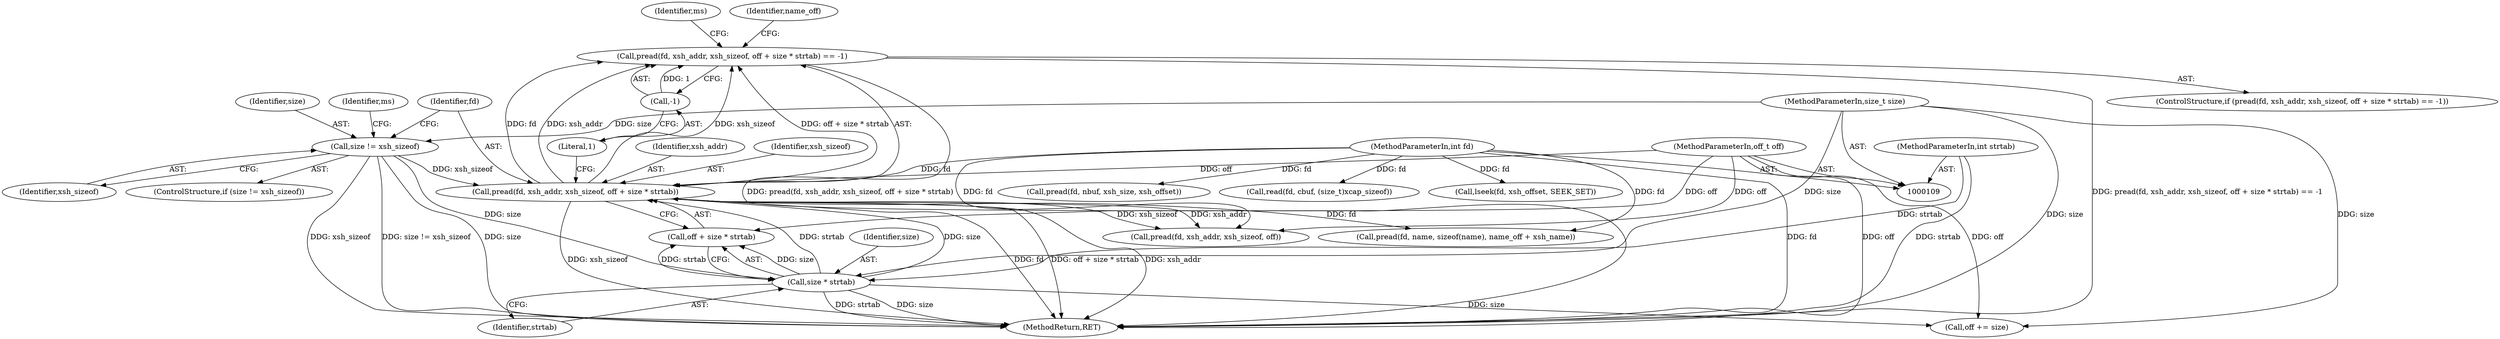 digraph "0_file_d7cdad007c507e6c79f51f058dd77fab70ceb9f6@API" {
"1000163" [label="(Call,pread(fd, xsh_addr, xsh_sizeof, off + size * strtab) == -1)"];
"1000164" [label="(Call,pread(fd, xsh_addr, xsh_sizeof, off + size * strtab))"];
"1000113" [label="(MethodParameterIn,int fd)"];
"1000146" [label="(Call,size != xsh_sizeof)"];
"1000116" [label="(MethodParameterIn,size_t size)"];
"1000114" [label="(MethodParameterIn,off_t off)"];
"1000170" [label="(Call,size * strtab)"];
"1000120" [label="(MethodParameterIn,int strtab)"];
"1000173" [label="(Call,-1)"];
"1000165" [label="(Identifier,fd)"];
"1000114" [label="(MethodParameterIn,off_t off)"];
"1000174" [label="(Literal,1)"];
"1000170" [label="(Call,size * strtab)"];
"1000380" [label="(Call,read(fd, cbuf, (size_t)xcap_sizeof))"];
"1000166" [label="(Identifier,xsh_addr)"];
"1000148" [label="(Identifier,xsh_sizeof)"];
"1000347" [label="(Call,lseek(fd, xsh_offset, SEEK_SET))"];
"1000695" [label="(MethodReturn,RET)"];
"1000146" [label="(Call,size != xsh_sizeof)"];
"1000191" [label="(Call,pread(fd, name, sizeof(name), name_off + xsh_name))"];
"1000164" [label="(Call,pread(fd, xsh_addr, xsh_sizeof, off + size * strtab))"];
"1000172" [label="(Identifier,strtab)"];
"1000280" [label="(Call,pread(fd, nbuf, xsh_size, xsh_offset))"];
"1000113" [label="(MethodParameterIn,int fd)"];
"1000153" [label="(Identifier,ms)"];
"1000162" [label="(ControlStructure,if (pread(fd, xsh_addr, xsh_sizeof, off + size * strtab) == -1))"];
"1000145" [label="(ControlStructure,if (size != xsh_sizeof))"];
"1000173" [label="(Call,-1)"];
"1000163" [label="(Call,pread(fd, xsh_addr, xsh_sizeof, off + size * strtab) == -1)"];
"1000177" [label="(Identifier,ms)"];
"1000167" [label="(Identifier,xsh_sizeof)"];
"1000182" [label="(Identifier,name_off)"];
"1000168" [label="(Call,off + size * strtab)"];
"1000171" [label="(Identifier,size)"];
"1000116" [label="(MethodParameterIn,size_t size)"];
"1000120" [label="(MethodParameterIn,int strtab)"];
"1000226" [label="(Call,pread(fd, xsh_addr, xsh_sizeof, off))"];
"1000147" [label="(Identifier,size)"];
"1000239" [label="(Call,off += size)"];
"1000163" -> "1000162"  [label="AST: "];
"1000163" -> "1000173"  [label="CFG: "];
"1000164" -> "1000163"  [label="AST: "];
"1000173" -> "1000163"  [label="AST: "];
"1000177" -> "1000163"  [label="CFG: "];
"1000182" -> "1000163"  [label="CFG: "];
"1000163" -> "1000695"  [label="DDG: pread(fd, xsh_addr, xsh_sizeof, off + size * strtab)"];
"1000163" -> "1000695"  [label="DDG: pread(fd, xsh_addr, xsh_sizeof, off + size * strtab) == -1"];
"1000164" -> "1000163"  [label="DDG: fd"];
"1000164" -> "1000163"  [label="DDG: xsh_addr"];
"1000164" -> "1000163"  [label="DDG: xsh_sizeof"];
"1000164" -> "1000163"  [label="DDG: off + size * strtab"];
"1000173" -> "1000163"  [label="DDG: 1"];
"1000164" -> "1000168"  [label="CFG: "];
"1000165" -> "1000164"  [label="AST: "];
"1000166" -> "1000164"  [label="AST: "];
"1000167" -> "1000164"  [label="AST: "];
"1000168" -> "1000164"  [label="AST: "];
"1000174" -> "1000164"  [label="CFG: "];
"1000164" -> "1000695"  [label="DDG: off + size * strtab"];
"1000164" -> "1000695"  [label="DDG: xsh_addr"];
"1000164" -> "1000695"  [label="DDG: xsh_sizeof"];
"1000164" -> "1000695"  [label="DDG: fd"];
"1000113" -> "1000164"  [label="DDG: fd"];
"1000146" -> "1000164"  [label="DDG: xsh_sizeof"];
"1000114" -> "1000164"  [label="DDG: off"];
"1000170" -> "1000164"  [label="DDG: size"];
"1000170" -> "1000164"  [label="DDG: strtab"];
"1000164" -> "1000191"  [label="DDG: fd"];
"1000164" -> "1000226"  [label="DDG: xsh_addr"];
"1000164" -> "1000226"  [label="DDG: xsh_sizeof"];
"1000113" -> "1000109"  [label="AST: "];
"1000113" -> "1000695"  [label="DDG: fd"];
"1000113" -> "1000191"  [label="DDG: fd"];
"1000113" -> "1000226"  [label="DDG: fd"];
"1000113" -> "1000280"  [label="DDG: fd"];
"1000113" -> "1000347"  [label="DDG: fd"];
"1000113" -> "1000380"  [label="DDG: fd"];
"1000146" -> "1000145"  [label="AST: "];
"1000146" -> "1000148"  [label="CFG: "];
"1000147" -> "1000146"  [label="AST: "];
"1000148" -> "1000146"  [label="AST: "];
"1000153" -> "1000146"  [label="CFG: "];
"1000165" -> "1000146"  [label="CFG: "];
"1000146" -> "1000695"  [label="DDG: xsh_sizeof"];
"1000146" -> "1000695"  [label="DDG: size != xsh_sizeof"];
"1000146" -> "1000695"  [label="DDG: size"];
"1000116" -> "1000146"  [label="DDG: size"];
"1000146" -> "1000170"  [label="DDG: size"];
"1000116" -> "1000109"  [label="AST: "];
"1000116" -> "1000695"  [label="DDG: size"];
"1000116" -> "1000170"  [label="DDG: size"];
"1000116" -> "1000239"  [label="DDG: size"];
"1000114" -> "1000109"  [label="AST: "];
"1000114" -> "1000695"  [label="DDG: off"];
"1000114" -> "1000168"  [label="DDG: off"];
"1000114" -> "1000226"  [label="DDG: off"];
"1000114" -> "1000239"  [label="DDG: off"];
"1000170" -> "1000168"  [label="AST: "];
"1000170" -> "1000172"  [label="CFG: "];
"1000171" -> "1000170"  [label="AST: "];
"1000172" -> "1000170"  [label="AST: "];
"1000168" -> "1000170"  [label="CFG: "];
"1000170" -> "1000695"  [label="DDG: strtab"];
"1000170" -> "1000695"  [label="DDG: size"];
"1000170" -> "1000168"  [label="DDG: size"];
"1000170" -> "1000168"  [label="DDG: strtab"];
"1000120" -> "1000170"  [label="DDG: strtab"];
"1000170" -> "1000239"  [label="DDG: size"];
"1000120" -> "1000109"  [label="AST: "];
"1000120" -> "1000695"  [label="DDG: strtab"];
"1000173" -> "1000174"  [label="CFG: "];
"1000174" -> "1000173"  [label="AST: "];
}
